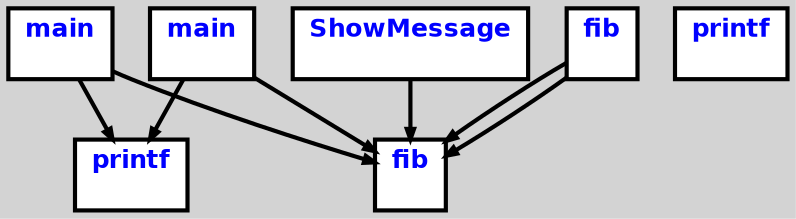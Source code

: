 digraph G {
ordering=out;
ranksep=.4;
bgcolor="lightgrey";  node [shape=box, fixedsize=false, fontsize=12, fontname="Helvetica-bold", fontcolor="blue"
width=.25, height=.25, color="black", fillcolor="white", style="filled, solid, bold"];

edge [arrowsize=.5, color="black", style="bold"]
    n000011C81FF21D60 [label="fib\n "]
    n000011C81FF22180 [label="printf\n "]
    n000011C81FF22420 [label="main\n "]
    n000011C81FF22420 -> n000011C81FF22180
    n000011C81FF22420 -> n000011C81FF21D60
    n000011C81FF229C0 [label="ShowMessage\n "]
    n000011C81FF229C0 -> n000011C81FF21D60
    n000011C81FF23380 [label="fib\n "]
    n000011C81FF23380 -> n000011C81FF21D60
    n000011C81FF23380 -> n000011C81FF21D60
    n000011C81FF23B60 [label="printf\n "]
    n000011C81FF25000 [label="main\n "]
    n000011C81FF25000 -> n000011C81FF22180
    n000011C81FF25000 -> n000011C81FF21D60
}
